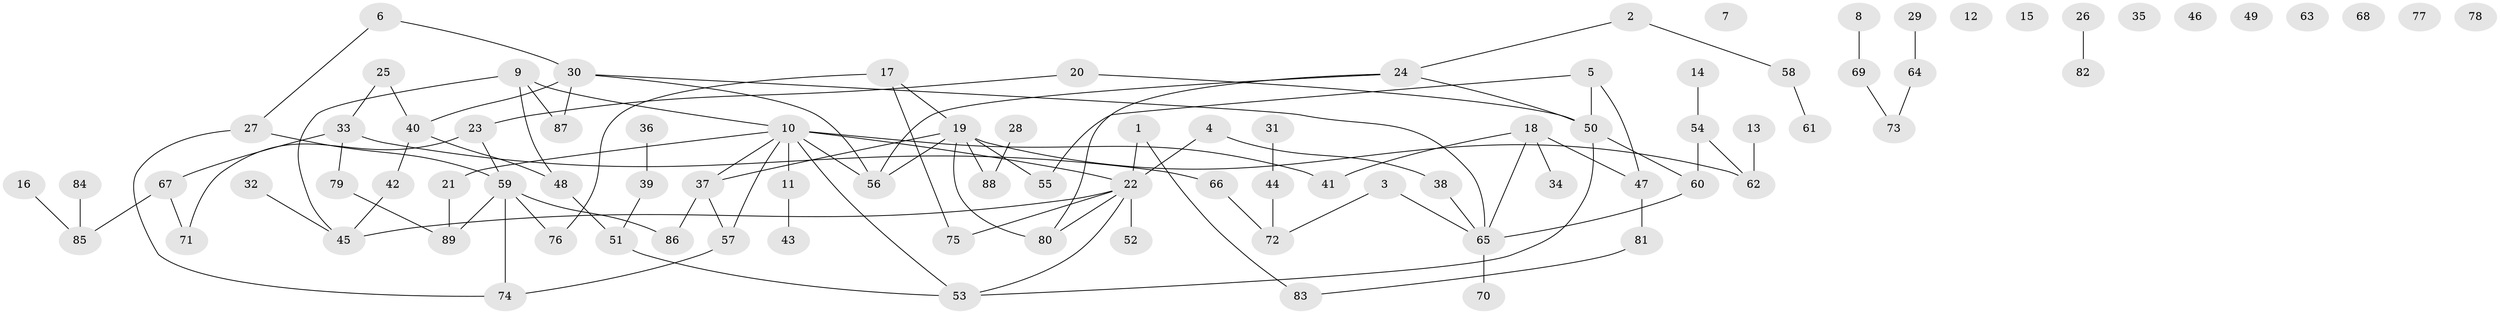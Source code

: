 // Generated by graph-tools (version 1.1) at 2025/33/03/09/25 02:33:56]
// undirected, 89 vertices, 104 edges
graph export_dot {
graph [start="1"]
  node [color=gray90,style=filled];
  1;
  2;
  3;
  4;
  5;
  6;
  7;
  8;
  9;
  10;
  11;
  12;
  13;
  14;
  15;
  16;
  17;
  18;
  19;
  20;
  21;
  22;
  23;
  24;
  25;
  26;
  27;
  28;
  29;
  30;
  31;
  32;
  33;
  34;
  35;
  36;
  37;
  38;
  39;
  40;
  41;
  42;
  43;
  44;
  45;
  46;
  47;
  48;
  49;
  50;
  51;
  52;
  53;
  54;
  55;
  56;
  57;
  58;
  59;
  60;
  61;
  62;
  63;
  64;
  65;
  66;
  67;
  68;
  69;
  70;
  71;
  72;
  73;
  74;
  75;
  76;
  77;
  78;
  79;
  80;
  81;
  82;
  83;
  84;
  85;
  86;
  87;
  88;
  89;
  1 -- 22;
  1 -- 83;
  2 -- 24;
  2 -- 58;
  3 -- 65;
  3 -- 72;
  4 -- 22;
  4 -- 38;
  5 -- 47;
  5 -- 50;
  5 -- 55;
  6 -- 27;
  6 -- 30;
  8 -- 69;
  9 -- 10;
  9 -- 45;
  9 -- 48;
  9 -- 87;
  10 -- 11;
  10 -- 21;
  10 -- 22;
  10 -- 37;
  10 -- 41;
  10 -- 53;
  10 -- 56;
  10 -- 57;
  11 -- 43;
  13 -- 62;
  14 -- 54;
  16 -- 85;
  17 -- 19;
  17 -- 75;
  17 -- 76;
  18 -- 34;
  18 -- 41;
  18 -- 47;
  18 -- 65;
  19 -- 37;
  19 -- 55;
  19 -- 56;
  19 -- 62;
  19 -- 80;
  19 -- 88;
  20 -- 23;
  20 -- 50;
  21 -- 89;
  22 -- 45;
  22 -- 52;
  22 -- 53;
  22 -- 75;
  22 -- 80;
  23 -- 59;
  23 -- 71;
  24 -- 50;
  24 -- 56;
  24 -- 80;
  25 -- 33;
  25 -- 40;
  26 -- 82;
  27 -- 59;
  27 -- 74;
  28 -- 88;
  29 -- 64;
  30 -- 40;
  30 -- 56;
  30 -- 65;
  30 -- 87;
  31 -- 44;
  32 -- 45;
  33 -- 66;
  33 -- 67;
  33 -- 79;
  36 -- 39;
  37 -- 57;
  37 -- 86;
  38 -- 65;
  39 -- 51;
  40 -- 42;
  40 -- 48;
  42 -- 45;
  44 -- 72;
  47 -- 81;
  48 -- 51;
  50 -- 53;
  50 -- 60;
  51 -- 53;
  54 -- 60;
  54 -- 62;
  57 -- 74;
  58 -- 61;
  59 -- 74;
  59 -- 76;
  59 -- 86;
  59 -- 89;
  60 -- 65;
  64 -- 73;
  65 -- 70;
  66 -- 72;
  67 -- 71;
  67 -- 85;
  69 -- 73;
  79 -- 89;
  81 -- 83;
  84 -- 85;
}
